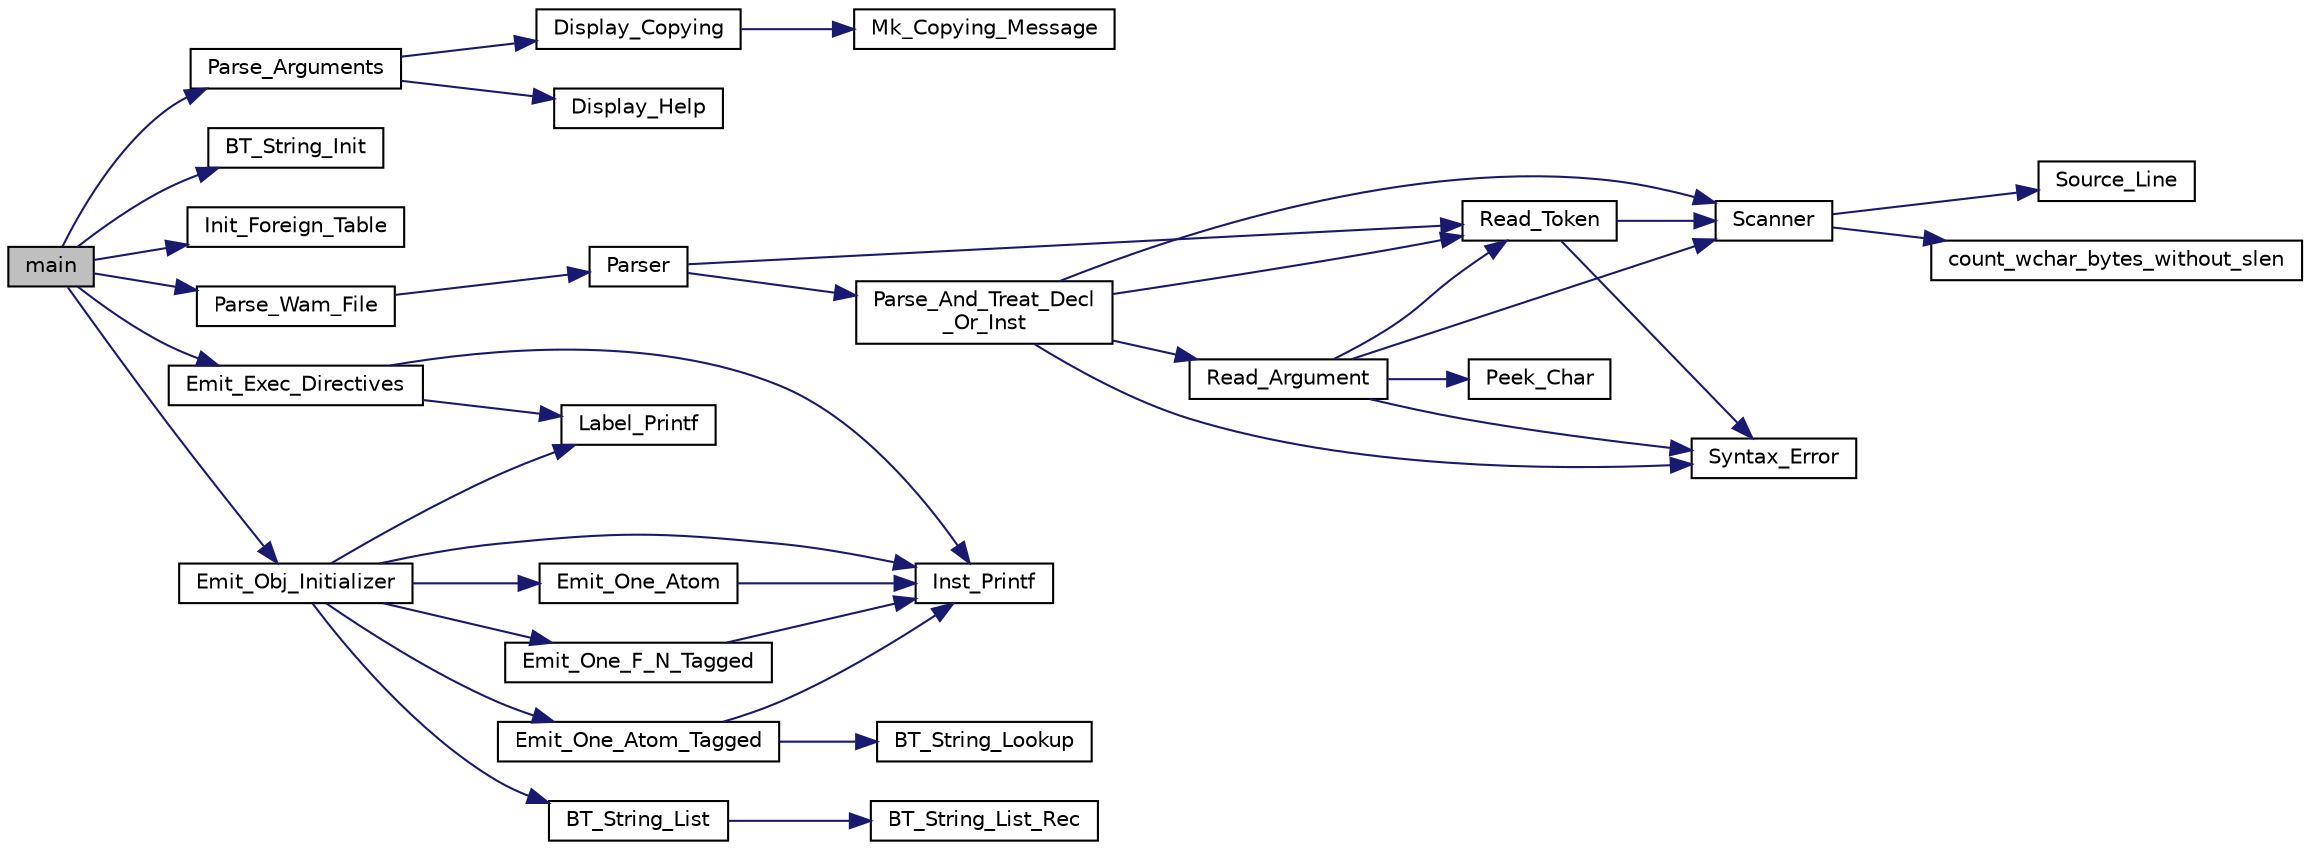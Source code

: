 digraph "main"
{
  edge [fontname="Helvetica",fontsize="10",labelfontname="Helvetica",labelfontsize="10"];
  node [fontname="Helvetica",fontsize="10",shape=record];
  rankdir="LR";
  Node1 [label="main",height=0.2,width=0.4,color="black", fillcolor="grey75", style="filled", fontcolor="black"];
  Node1 -> Node2 [color="midnightblue",fontsize="10",style="solid",fontname="Helvetica"];
  Node2 [label="Parse_Arguments",height=0.2,width=0.4,color="black", fillcolor="white", style="filled",URL="$wam2ma_8c.html#a7e8dc5deafda75c2015d11b38142d950"];
  Node2 -> Node3 [color="midnightblue",fontsize="10",style="solid",fontname="Helvetica"];
  Node3 [label="Display_Copying",height=0.2,width=0.4,color="black", fillcolor="white", style="filled",URL="$copying_8c.html#a242440384848832d8b02d243cb189791"];
  Node3 -> Node4 [color="midnightblue",fontsize="10",style="solid",fontname="Helvetica"];
  Node4 [label="Mk_Copying_Message",height=0.2,width=0.4,color="black", fillcolor="white", style="filled",URL="$copying_8c.html#ad22fce4a9a93024806f83a48f86bea7e"];
  Node2 -> Node5 [color="midnightblue",fontsize="10",style="solid",fontname="Helvetica"];
  Node5 [label="Display_Help",height=0.2,width=0.4,color="black", fillcolor="white", style="filled",URL="$wam2ma_8c.html#a9a3f2cfe44184eb0ad845d8d72dc3b41"];
  Node1 -> Node6 [color="midnightblue",fontsize="10",style="solid",fontname="Helvetica"];
  Node6 [label="BT_String_Init",height=0.2,width=0.4,color="black", fillcolor="white", style="filled",URL="$bt__string_8c.html#a550b5276036f43f02c277d27800be6e0"];
  Node1 -> Node7 [color="midnightblue",fontsize="10",style="solid",fontname="Helvetica"];
  Node7 [label="Init_Foreign_Table",height=0.2,width=0.4,color="black", fillcolor="white", style="filled",URL="$wam2ma_8c.html#a83fed437bda4a9e06f33806029a86022"];
  Node1 -> Node8 [color="midnightblue",fontsize="10",style="solid",fontname="Helvetica"];
  Node8 [label="Parse_Wam_File",height=0.2,width=0.4,color="black", fillcolor="white", style="filled",URL="$wam__parser_8c.html#a9ac908258500841c7dcfc6adb3ee1f8d"];
  Node8 -> Node9 [color="midnightblue",fontsize="10",style="solid",fontname="Helvetica"];
  Node9 [label="Parser",height=0.2,width=0.4,color="black", fillcolor="white", style="filled",URL="$wam__parser_8c.html#ae69e607bd93d255aa8b600bac488c6e9"];
  Node9 -> Node10 [color="midnightblue",fontsize="10",style="solid",fontname="Helvetica"];
  Node10 [label="Parse_And_Treat_Decl\l_Or_Inst",height=0.2,width=0.4,color="black", fillcolor="white", style="filled",URL="$wam__parser_8c.html#a14d29063ebbd86cdcfd037234d4e9bef"];
  Node10 -> Node11 [color="midnightblue",fontsize="10",style="solid",fontname="Helvetica"];
  Node11 [label="Scanner",height=0.2,width=0.4,color="black", fillcolor="white", style="filled",URL="$wam__parser_8c.html#a64fdc935c8fc1d423009fe985ae51cc8"];
  Node11 -> Node12 [color="midnightblue",fontsize="10",style="solid",fontname="Helvetica"];
  Node12 [label="Source_Line",height=0.2,width=0.4,color="black", fillcolor="white", style="filled",URL="$sparc64__any_8c.html#a2bd658adcb7b278aebdd8e39dd352d0f"];
  Node11 -> Node13 [color="midnightblue",fontsize="10",style="solid",fontname="Helvetica"];
  Node13 [label="count_wchar_bytes_without_slen",height=0.2,width=0.4,color="black", fillcolor="white", style="filled",URL="$pl__wchar_8c.html#a118e1ed8186e82a376d922702a7a8a82"];
  Node10 -> Node14 [color="midnightblue",fontsize="10",style="solid",fontname="Helvetica"];
  Node14 [label="Syntax_Error",height=0.2,width=0.4,color="black", fillcolor="white", style="filled",URL="$wam__parser_8c.html#a00f9ed3bd2f87261ec6e2f0fa667dfce"];
  Node10 -> Node15 [color="midnightblue",fontsize="10",style="solid",fontname="Helvetica"];
  Node15 [label="Read_Token",height=0.2,width=0.4,color="black", fillcolor="white", style="filled",URL="$wam__parser_8c.html#a9f06f8fc45440614661af1d86d3d6f56"];
  Node15 -> Node11 [color="midnightblue",fontsize="10",style="solid",fontname="Helvetica"];
  Node15 -> Node14 [color="midnightblue",fontsize="10",style="solid",fontname="Helvetica"];
  Node10 -> Node16 [color="midnightblue",fontsize="10",style="solid",fontname="Helvetica"];
  Node16 [label="Read_Argument",height=0.2,width=0.4,color="black", fillcolor="white", style="filled",URL="$wam__parser_8c.html#aa8a1c1096601e50a475d7f82b41562d9"];
  Node16 -> Node15 [color="midnightblue",fontsize="10",style="solid",fontname="Helvetica"];
  Node16 -> Node11 [color="midnightblue",fontsize="10",style="solid",fontname="Helvetica"];
  Node16 -> Node14 [color="midnightblue",fontsize="10",style="solid",fontname="Helvetica"];
  Node16 -> Node17 [color="midnightblue",fontsize="10",style="solid",fontname="Helvetica"];
  Node17 [label="Peek_Char",height=0.2,width=0.4,color="black", fillcolor="white", style="filled",URL="$wam__parser_8c.html#a22ad40923376159341c34e3b5e872d11"];
  Node9 -> Node15 [color="midnightblue",fontsize="10",style="solid",fontname="Helvetica"];
  Node1 -> Node18 [color="midnightblue",fontsize="10",style="solid",fontname="Helvetica"];
  Node18 [label="Emit_Obj_Initializer",height=0.2,width=0.4,color="black", fillcolor="white", style="filled",URL="$wam2ma_8c.html#a9e02421db9cf0670b6f28e7d0882b7d6"];
  Node18 -> Node19 [color="midnightblue",fontsize="10",style="solid",fontname="Helvetica"];
  Node19 [label="Label_Printf",height=0.2,width=0.4,color="black", fillcolor="white", style="filled",URL="$wam2ma_8c.html#a372e9ab684b569db6f4fe9d63342d3df"];
  Node18 -> Node20 [color="midnightblue",fontsize="10",style="solid",fontname="Helvetica"];
  Node20 [label="Inst_Printf",height=0.2,width=0.4,color="black", fillcolor="white", style="filled",URL="$wam2ma_8c.html#a3cd8f58f2bf669fecf3c585a066f9d8b"];
  Node18 -> Node21 [color="midnightblue",fontsize="10",style="solid",fontname="Helvetica"];
  Node21 [label="BT_String_List",height=0.2,width=0.4,color="black", fillcolor="white", style="filled",URL="$bt__string_8c.html#a32730363f7e247e6938b78cdb73fa6a5"];
  Node21 -> Node22 [color="midnightblue",fontsize="10",style="solid",fontname="Helvetica"];
  Node22 [label="BT_String_List_Rec",height=0.2,width=0.4,color="black", fillcolor="white", style="filled",URL="$bt__string_8c.html#ac069f943d565dd3ae285acd23f2fa322"];
  Node18 -> Node23 [color="midnightblue",fontsize="10",style="solid",fontname="Helvetica"];
  Node23 [label="Emit_One_Atom",height=0.2,width=0.4,color="black", fillcolor="white", style="filled",URL="$wam2ma_8c.html#ad20a34130d14dbc900550ea80ffa05ac"];
  Node23 -> Node20 [color="midnightblue",fontsize="10",style="solid",fontname="Helvetica"];
  Node18 -> Node24 [color="midnightblue",fontsize="10",style="solid",fontname="Helvetica"];
  Node24 [label="Emit_One_Atom_Tagged",height=0.2,width=0.4,color="black", fillcolor="white", style="filled",URL="$wam2ma_8c.html#a34738711c6e9bc0b977f963f55119add"];
  Node24 -> Node25 [color="midnightblue",fontsize="10",style="solid",fontname="Helvetica"];
  Node25 [label="BT_String_Lookup",height=0.2,width=0.4,color="black", fillcolor="white", style="filled",URL="$bt__string_8c.html#a47df4899cd0db82d0843dbf52aa5e103"];
  Node24 -> Node20 [color="midnightblue",fontsize="10",style="solid",fontname="Helvetica"];
  Node18 -> Node26 [color="midnightblue",fontsize="10",style="solid",fontname="Helvetica"];
  Node26 [label="Emit_One_F_N_Tagged",height=0.2,width=0.4,color="black", fillcolor="white", style="filled",URL="$wam2ma_8c.html#a5a3454243493573a03a1a5d2c67d5bdc"];
  Node26 -> Node20 [color="midnightblue",fontsize="10",style="solid",fontname="Helvetica"];
  Node1 -> Node27 [color="midnightblue",fontsize="10",style="solid",fontname="Helvetica"];
  Node27 [label="Emit_Exec_Directives",height=0.2,width=0.4,color="black", fillcolor="white", style="filled",URL="$wam2ma_8c.html#acded9e3923d310a3f85312c19cf08561"];
  Node27 -> Node19 [color="midnightblue",fontsize="10",style="solid",fontname="Helvetica"];
  Node27 -> Node20 [color="midnightblue",fontsize="10",style="solid",fontname="Helvetica"];
}
